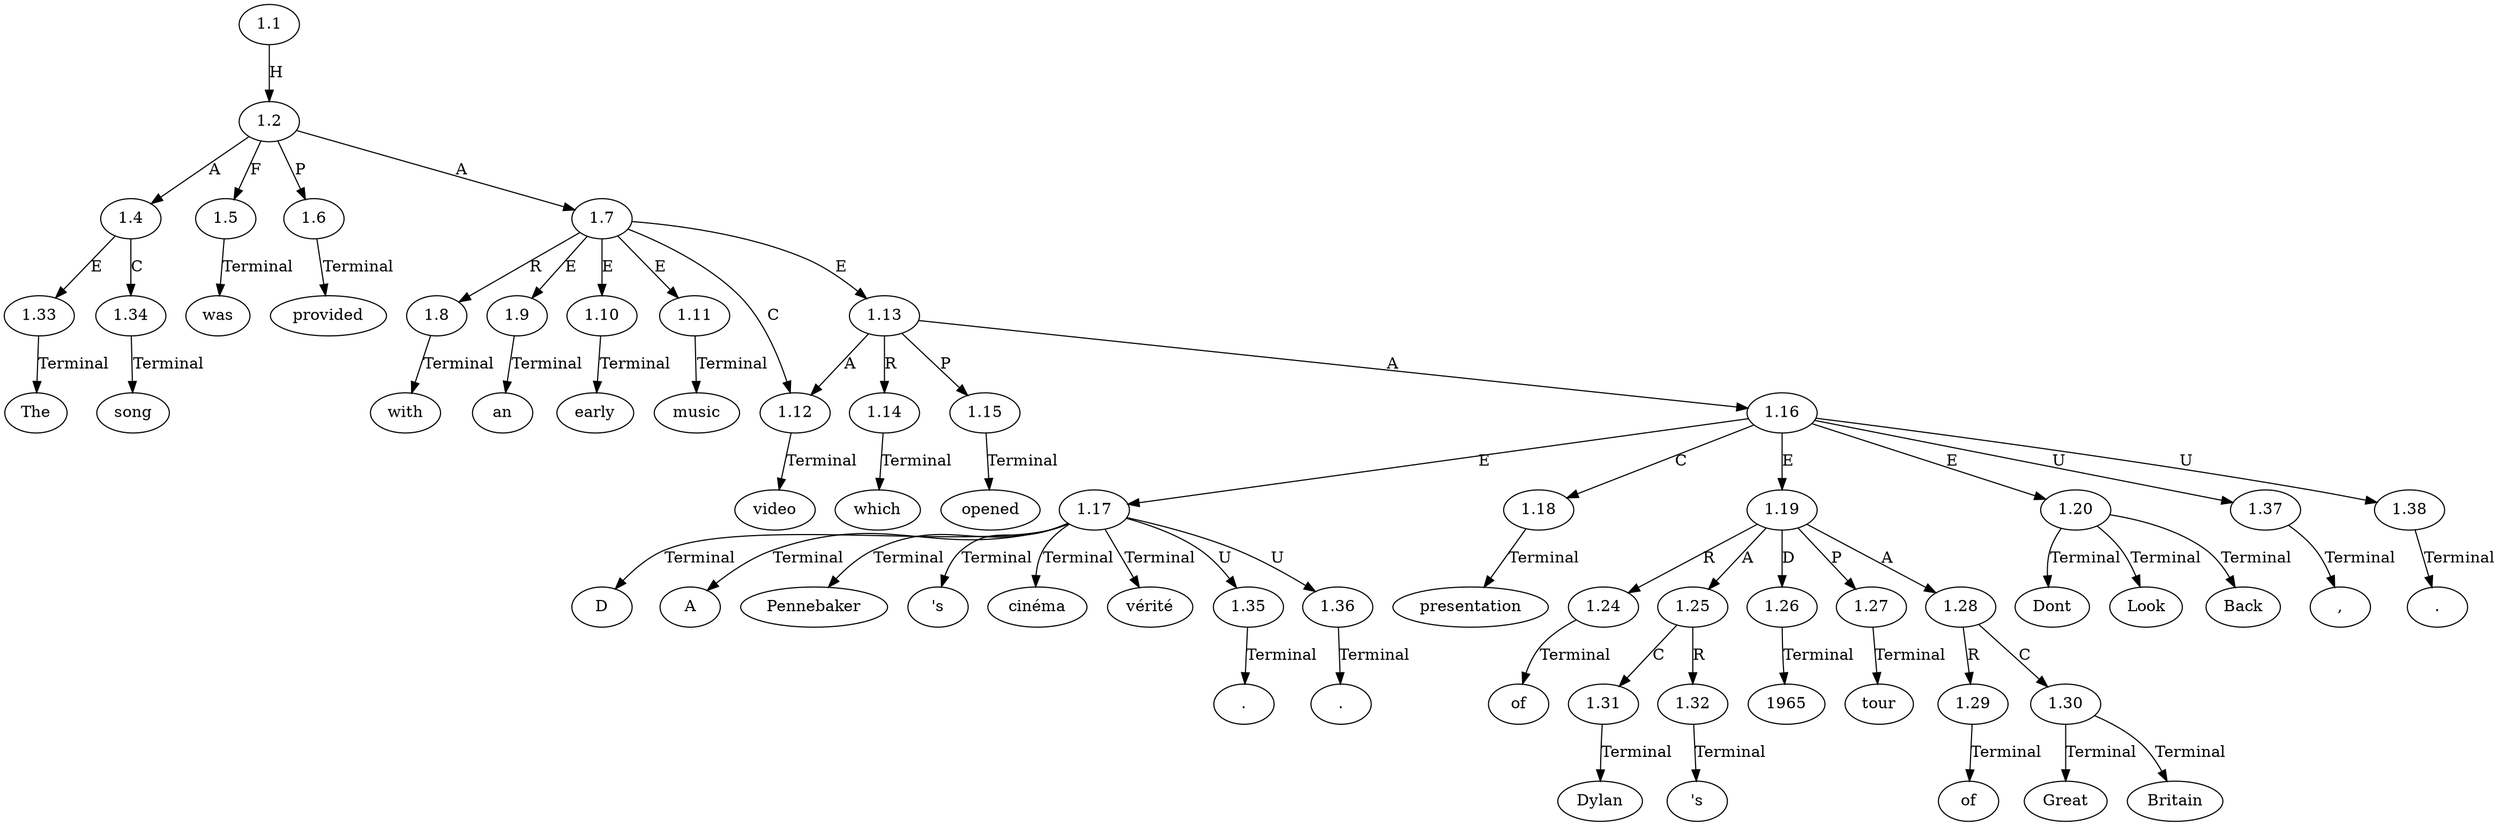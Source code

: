 // Graph
digraph {
	0.1 [label=The ordering=out]
	0.10 [label=which ordering=out]
	0.11 [label=opened ordering=out]
	0.12 [label=D ordering=out]
	0.13 [label="." ordering=out]
	0.14 [label=A ordering=out]
	0.15 [label="." ordering=out]
	0.16 [label=Pennebaker ordering=out]
	0.17 [label="'s" ordering=out]
	0.18 [label="cinéma" ordering=out]
	0.19 [label="vérité" ordering=out]
	0.2 [label=song ordering=out]
	0.20 [label=presentation ordering=out]
	0.21 [label=of ordering=out]
	0.22 [label=Dylan ordering=out]
	0.23 [label="'s" ordering=out]
	0.24 [label=1965 ordering=out]
	0.25 [label=tour ordering=out]
	0.26 [label=of ordering=out]
	0.27 [label=Great ordering=out]
	0.28 [label=Britain ordering=out]
	0.29 [label="," ordering=out]
	0.3 [label=was ordering=out]
	0.30 [label=Dont ordering=out]
	0.31 [label=Look ordering=out]
	0.32 [label=Back ordering=out]
	0.33 [label="." ordering=out]
	0.4 [label=provided ordering=out]
	0.5 [label=with ordering=out]
	0.6 [label=an ordering=out]
	0.7 [label=early ordering=out]
	0.8 [label=music ordering=out]
	0.9 [label=video ordering=out]
	1.1 [label=1.1 ordering=out]
	1.2 [label=1.2 ordering=out]
	1.4 [label=1.4 ordering=out]
	1.5 [label=1.5 ordering=out]
	1.6 [label=1.6 ordering=out]
	1.7 [label=1.7 ordering=out]
	1.8 [label=1.8 ordering=out]
	1.9 [label=1.9 ordering=out]
	1.10 [label=1.10 ordering=out]
	1.11 [label=1.11 ordering=out]
	1.12 [label=1.12 ordering=out]
	1.13 [label=1.13 ordering=out]
	1.14 [label=1.14 ordering=out]
	1.15 [label=1.15 ordering=out]
	1.16 [label=1.16 ordering=out]
	1.17 [label=1.17 ordering=out]
	1.18 [label=1.18 ordering=out]
	1.19 [label=1.19 ordering=out]
	1.20 [label=1.20 ordering=out]
	1.24 [label=1.24 ordering=out]
	1.25 [label=1.25 ordering=out]
	1.26 [label=1.26 ordering=out]
	1.27 [label=1.27 ordering=out]
	1.28 [label=1.28 ordering=out]
	1.29 [label=1.29 ordering=out]
	1.30 [label=1.30 ordering=out]
	1.31 [label=1.31 ordering=out]
	1.32 [label=1.32 ordering=out]
	1.33 [label=1.33 ordering=out]
	1.34 [label=1.34 ordering=out]
	1.35 [label=1.35 ordering=out]
	1.36 [label=1.36 ordering=out]
	1.37 [label=1.37 ordering=out]
	1.38 [label=1.38 ordering=out]
	1.1 -> 1.2 [label=H ordering=out]
	1.2 -> 1.4 [label=A ordering=out]
	1.2 -> 1.5 [label=F ordering=out]
	1.2 -> 1.6 [label=P ordering=out]
	1.2 -> 1.7 [label=A ordering=out]
	1.4 -> 1.33 [label=E ordering=out]
	1.4 -> 1.34 [label=C ordering=out]
	1.5 -> 0.3 [label=Terminal ordering=out]
	1.6 -> 0.4 [label=Terminal ordering=out]
	1.7 -> 1.8 [label=R ordering=out]
	1.7 -> 1.9 [label=E ordering=out]
	1.7 -> 1.10 [label=E ordering=out]
	1.7 -> 1.11 [label=E ordering=out]
	1.7 -> 1.12 [label=C ordering=out]
	1.7 -> 1.13 [label=E ordering=out]
	1.8 -> 0.5 [label=Terminal ordering=out]
	1.9 -> 0.6 [label=Terminal ordering=out]
	1.10 -> 0.7 [label=Terminal ordering=out]
	1.11 -> 0.8 [label=Terminal ordering=out]
	1.12 -> 0.9 [label=Terminal ordering=out]
	1.13 -> 1.12 [label=A ordering=out]
	1.13 -> 1.14 [label=R ordering=out]
	1.13 -> 1.15 [label=P ordering=out]
	1.13 -> 1.16 [label=A ordering=out]
	1.14 -> 0.10 [label=Terminal ordering=out]
	1.15 -> 0.11 [label=Terminal ordering=out]
	1.16 -> 1.17 [label=E ordering=out]
	1.16 -> 1.18 [label=C ordering=out]
	1.16 -> 1.19 [label=E ordering=out]
	1.16 -> 1.20 [label=E ordering=out]
	1.16 -> 1.37 [label=U ordering=out]
	1.16 -> 1.38 [label=U ordering=out]
	1.17 -> 0.12 [label=Terminal ordering=out]
	1.17 -> 0.14 [label=Terminal ordering=out]
	1.17 -> 0.16 [label=Terminal ordering=out]
	1.17 -> 0.17 [label=Terminal ordering=out]
	1.17 -> 0.18 [label=Terminal ordering=out]
	1.17 -> 0.19 [label=Terminal ordering=out]
	1.17 -> 1.35 [label=U ordering=out]
	1.17 -> 1.36 [label=U ordering=out]
	1.18 -> 0.20 [label=Terminal ordering=out]
	1.19 -> 1.24 [label=R ordering=out]
	1.19 -> 1.25 [label=A ordering=out]
	1.19 -> 1.26 [label=D ordering=out]
	1.19 -> 1.27 [label=P ordering=out]
	1.19 -> 1.28 [label=A ordering=out]
	1.20 -> 0.30 [label=Terminal ordering=out]
	1.20 -> 0.31 [label=Terminal ordering=out]
	1.20 -> 0.32 [label=Terminal ordering=out]
	1.24 -> 0.21 [label=Terminal ordering=out]
	1.25 -> 1.31 [label=C ordering=out]
	1.25 -> 1.32 [label=R ordering=out]
	1.26 -> 0.24 [label=Terminal ordering=out]
	1.27 -> 0.25 [label=Terminal ordering=out]
	1.28 -> 1.29 [label=R ordering=out]
	1.28 -> 1.30 [label=C ordering=out]
	1.29 -> 0.26 [label=Terminal ordering=out]
	1.30 -> 0.27 [label=Terminal ordering=out]
	1.30 -> 0.28 [label=Terminal ordering=out]
	1.31 -> 0.22 [label=Terminal ordering=out]
	1.32 -> 0.23 [label=Terminal ordering=out]
	1.33 -> 0.1 [label=Terminal ordering=out]
	1.34 -> 0.2 [label=Terminal ordering=out]
	1.35 -> 0.13 [label=Terminal ordering=out]
	1.36 -> 0.15 [label=Terminal ordering=out]
	1.37 -> 0.29 [label=Terminal ordering=out]
	1.38 -> 0.33 [label=Terminal ordering=out]
}
